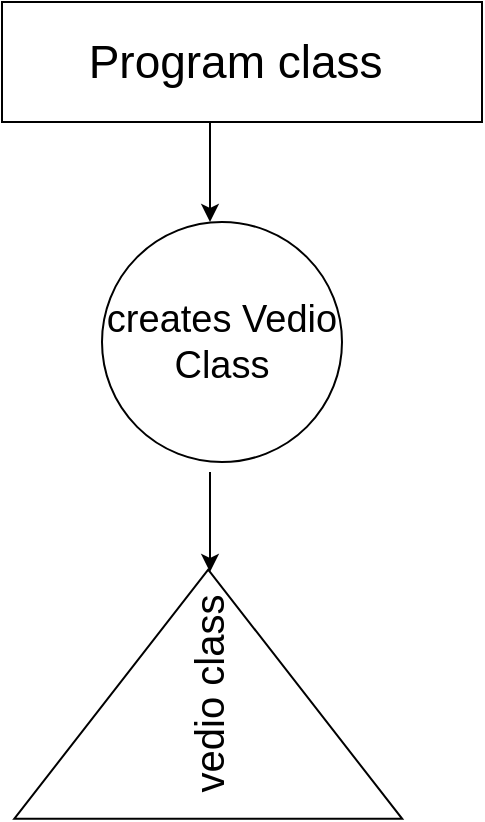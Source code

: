 <mxfile version="24.9.1">
  <diagram name="Page-1" id="7aOQE7A1e8wCeRmIDHU2">
    <mxGraphModel dx="757" dy="447" grid="1" gridSize="10" guides="1" tooltips="1" connect="1" arrows="1" fold="1" page="1" pageScale="1" pageWidth="850" pageHeight="1100" math="0" shadow="0">
      <root>
        <mxCell id="0" />
        <mxCell id="1" parent="0" />
        <mxCell id="i1F_kWrU2W4WgM-QnYfm-2" style="edgeStyle=orthogonalEdgeStyle;rounded=0;orthogonalLoop=1;jettySize=auto;html=1;exitX=0.5;exitY=1;exitDx=0;exitDy=0;" edge="1" parent="1" source="i1F_kWrU2W4WgM-QnYfm-1" target="i1F_kWrU2W4WgM-QnYfm-1">
          <mxGeometry relative="1" as="geometry" />
        </mxCell>
        <object label="Program class&amp;nbsp;" id="i1F_kWrU2W4WgM-QnYfm-1">
          <mxCell style="rounded=0;whiteSpace=wrap;html=1;fontSize=23;" vertex="1" parent="1">
            <mxGeometry x="60" y="20" width="240" height="60" as="geometry" />
          </mxCell>
        </object>
        <mxCell id="i1F_kWrU2W4WgM-QnYfm-4" value="" style="endArrow=classic;html=1;rounded=0;" edge="1" parent="1">
          <mxGeometry width="50" height="50" relative="1" as="geometry">
            <mxPoint x="164" y="80" as="sourcePoint" />
            <mxPoint x="164" y="130" as="targetPoint" />
          </mxGeometry>
        </mxCell>
        <mxCell id="i1F_kWrU2W4WgM-QnYfm-7" value="creates Vedio Class" style="ellipse;whiteSpace=wrap;html=1;aspect=fixed;fontSize=19;" vertex="1" parent="1">
          <mxGeometry x="110" y="130" width="120" height="120" as="geometry" />
        </mxCell>
        <mxCell id="i1F_kWrU2W4WgM-QnYfm-8" value="vedio class" style="triangle;whiteSpace=wrap;html=1;fontSize=20;rotation=-90;" vertex="1" parent="1">
          <mxGeometry x="100.79" y="269.12" width="124.62" height="194" as="geometry" />
        </mxCell>
        <mxCell id="i1F_kWrU2W4WgM-QnYfm-10" value="" style="endArrow=classic;html=1;rounded=0;" edge="1" parent="1">
          <mxGeometry width="50" height="50" relative="1" as="geometry">
            <mxPoint x="164" y="255" as="sourcePoint" />
            <mxPoint x="164" y="305" as="targetPoint" />
          </mxGeometry>
        </mxCell>
      </root>
    </mxGraphModel>
  </diagram>
</mxfile>
